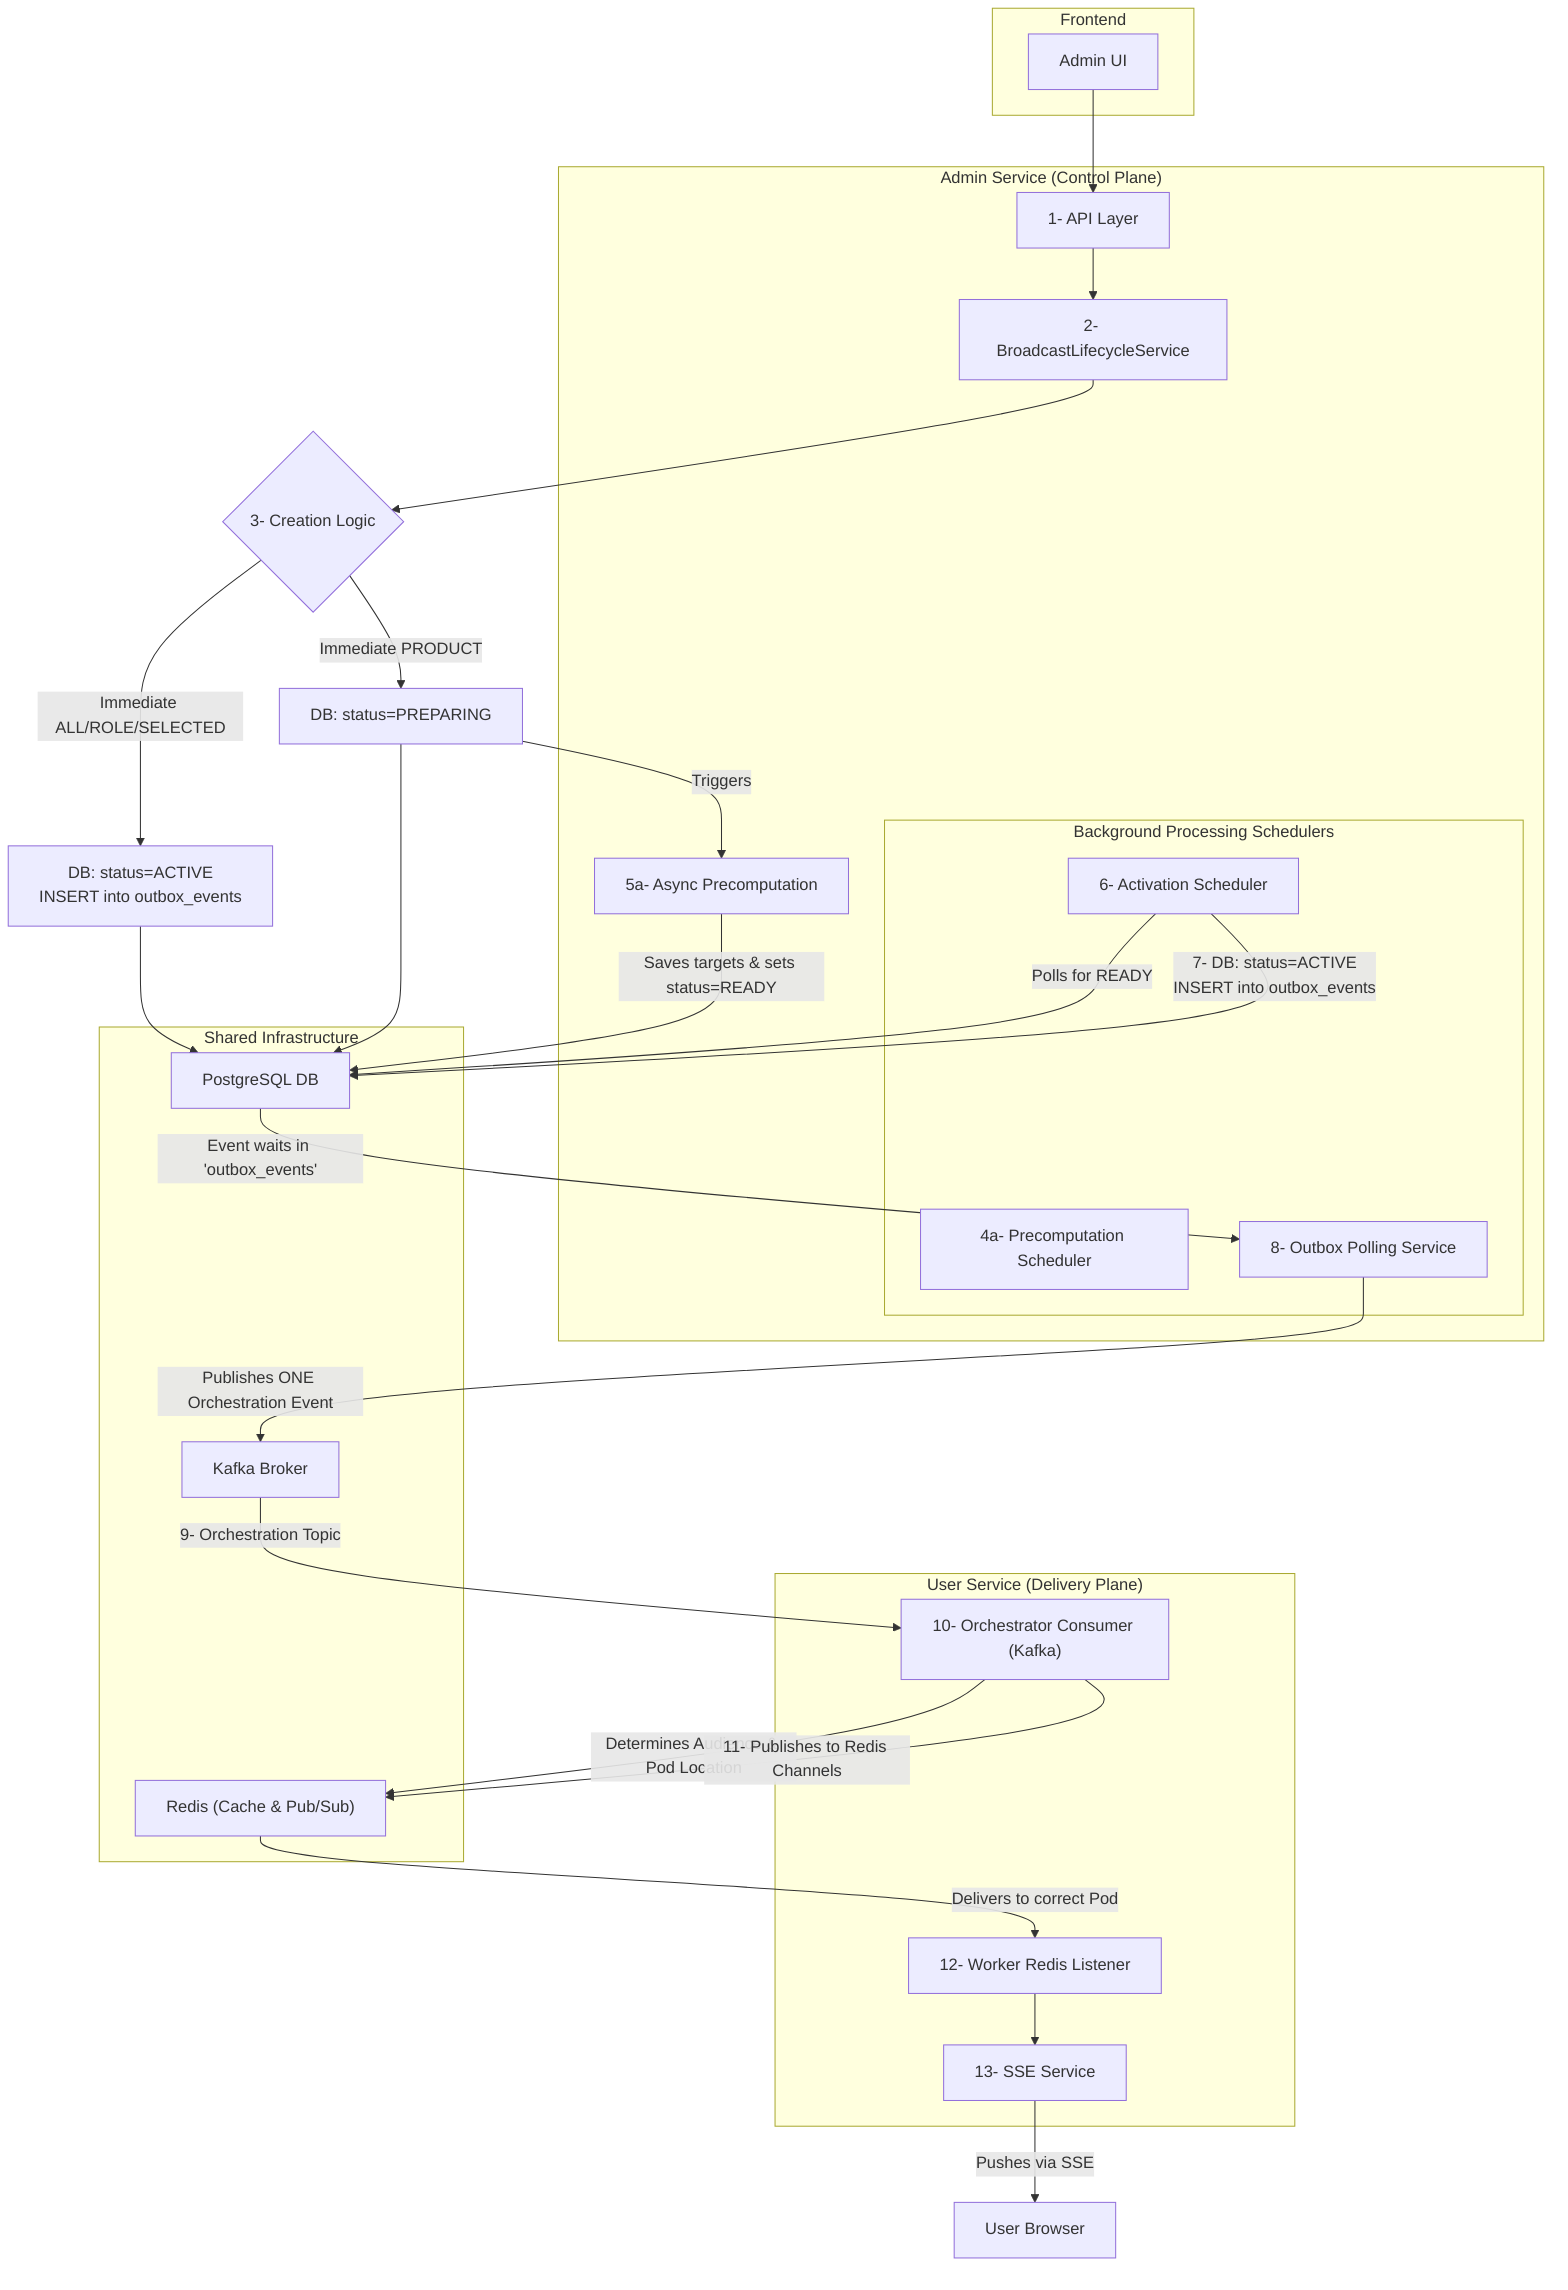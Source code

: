graph TD
    subgraph "Frontend"
        AdminUI[Admin UI]
    end

    subgraph "Admin Service (Control Plane)"
        AdminAPI["1- API Layer"]
        LifecycleSvc["2- BroadcastLifecycleService"]
        
        subgraph "Background Processing Schedulers"
            direction TB
            PrecomputationScheduler["4a- Precomputation Scheduler"]
            ActivationScheduler["6- Activation Scheduler"]
            OutboxPoller["8- Outbox Polling Service"]
        end
        AsyncPrecomputation["5a- Async Precomputation"]
    end
    
    subgraph "User Service (Delivery Plane)"
        OrchestratorConsumer["10- Orchestrator Consumer (Kafka)"]
        WorkerRedisListener["12- Worker Redis Listener"]
        SseService["13- SSE Service"]
    end

    subgraph "Shared Infrastructure"
        Postgres["PostgreSQL DB"]
        Kafka["Kafka Broker"]
        Redis["Redis (Cache & Pub/Sub)"]
    end

    %% --- Flow ---
    AdminUI --> AdminAPI --> LifecycleSvc --> CreationLogic{"3- Creation Logic"}

    CreationLogic -- "Immediate ALL/ROLE/SELECTED" --> SaveActiveAndOutbox["DB: status=ACTIVE<br/>INSERT into outbox_events"]
    CreationLogic -- "Immediate PRODUCT" --> SavePreparing["DB: status=PREPARING"]
    SaveActiveAndOutbox --> Postgres
    SavePreparing --> Postgres
    
    SavePreparing -- "Triggers" --> AsyncPrecomputation
    AsyncPrecomputation -- "Saves targets & sets status=READY" --> Postgres

    ActivationScheduler -- "Polls for READY" --> Postgres
    ActivationScheduler -- "7- DB: status=ACTIVE<br/>INSERT into outbox_events" --> Postgres
    
    Postgres -- "Event waits in 'outbox_events'" --> OutboxPoller
    OutboxPoller -- "Publishes ONE Orchestration Event" --> Kafka

    Kafka -- "9- Orchestration Topic" --> OrchestratorConsumer
    OrchestratorConsumer -- "Determines Audience & Pod Location" --> Redis
    OrchestratorConsumer -- "11- Publishes to Redis Channels" --> Redis
    Redis -- "Delivers to correct Pod" --> WorkerRedisListener
    WorkerRedisListener --> SseService
    SseService -- "Pushes via SSE" --> User[User Browser]